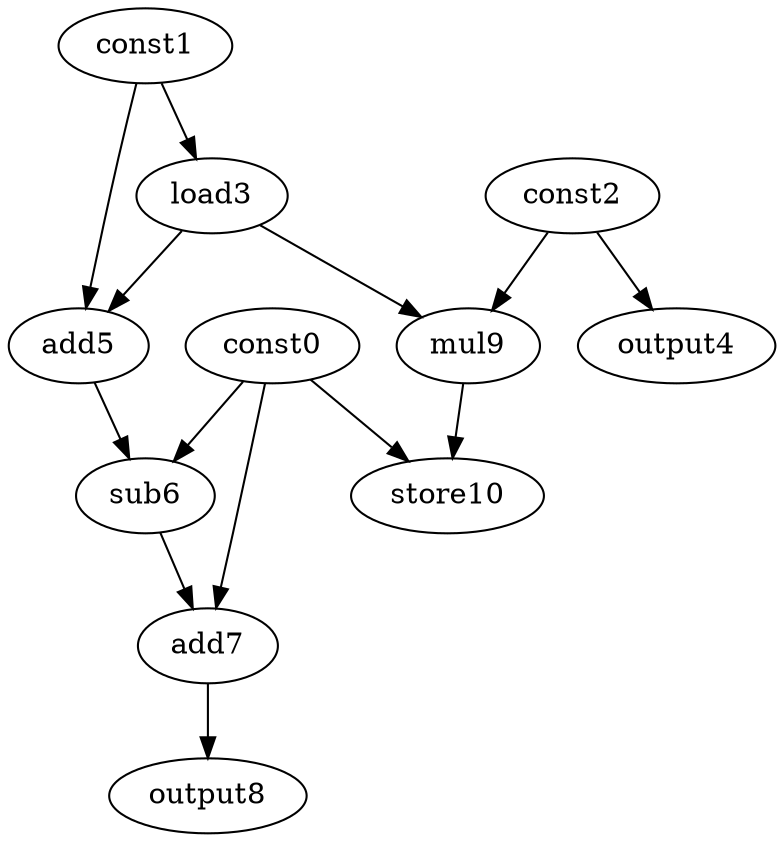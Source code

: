 digraph G { 
const0[opcode=const]; 
const1[opcode=const]; 
const2[opcode=const]; 
load3[opcode=load]; 
output4[opcode=output]; 
add5[opcode=add]; 
sub6[opcode=sub]; 
add7[opcode=add]; 
output8[opcode=output]; 
mul9[opcode=mul]; 
store10[opcode=store]; 
const1->load3[operand=0];
const2->output4[operand=0];
const1->add5[operand=0];
load3->add5[operand=1];
const2->mul9[operand=0];
load3->mul9[operand=1];
const0->sub6[operand=0];
add5->sub6[operand=1];
const0->store10[operand=0];
mul9->store10[operand=1];
const0->add7[operand=0];
sub6->add7[operand=1];
add7->output8[operand=0];
}
